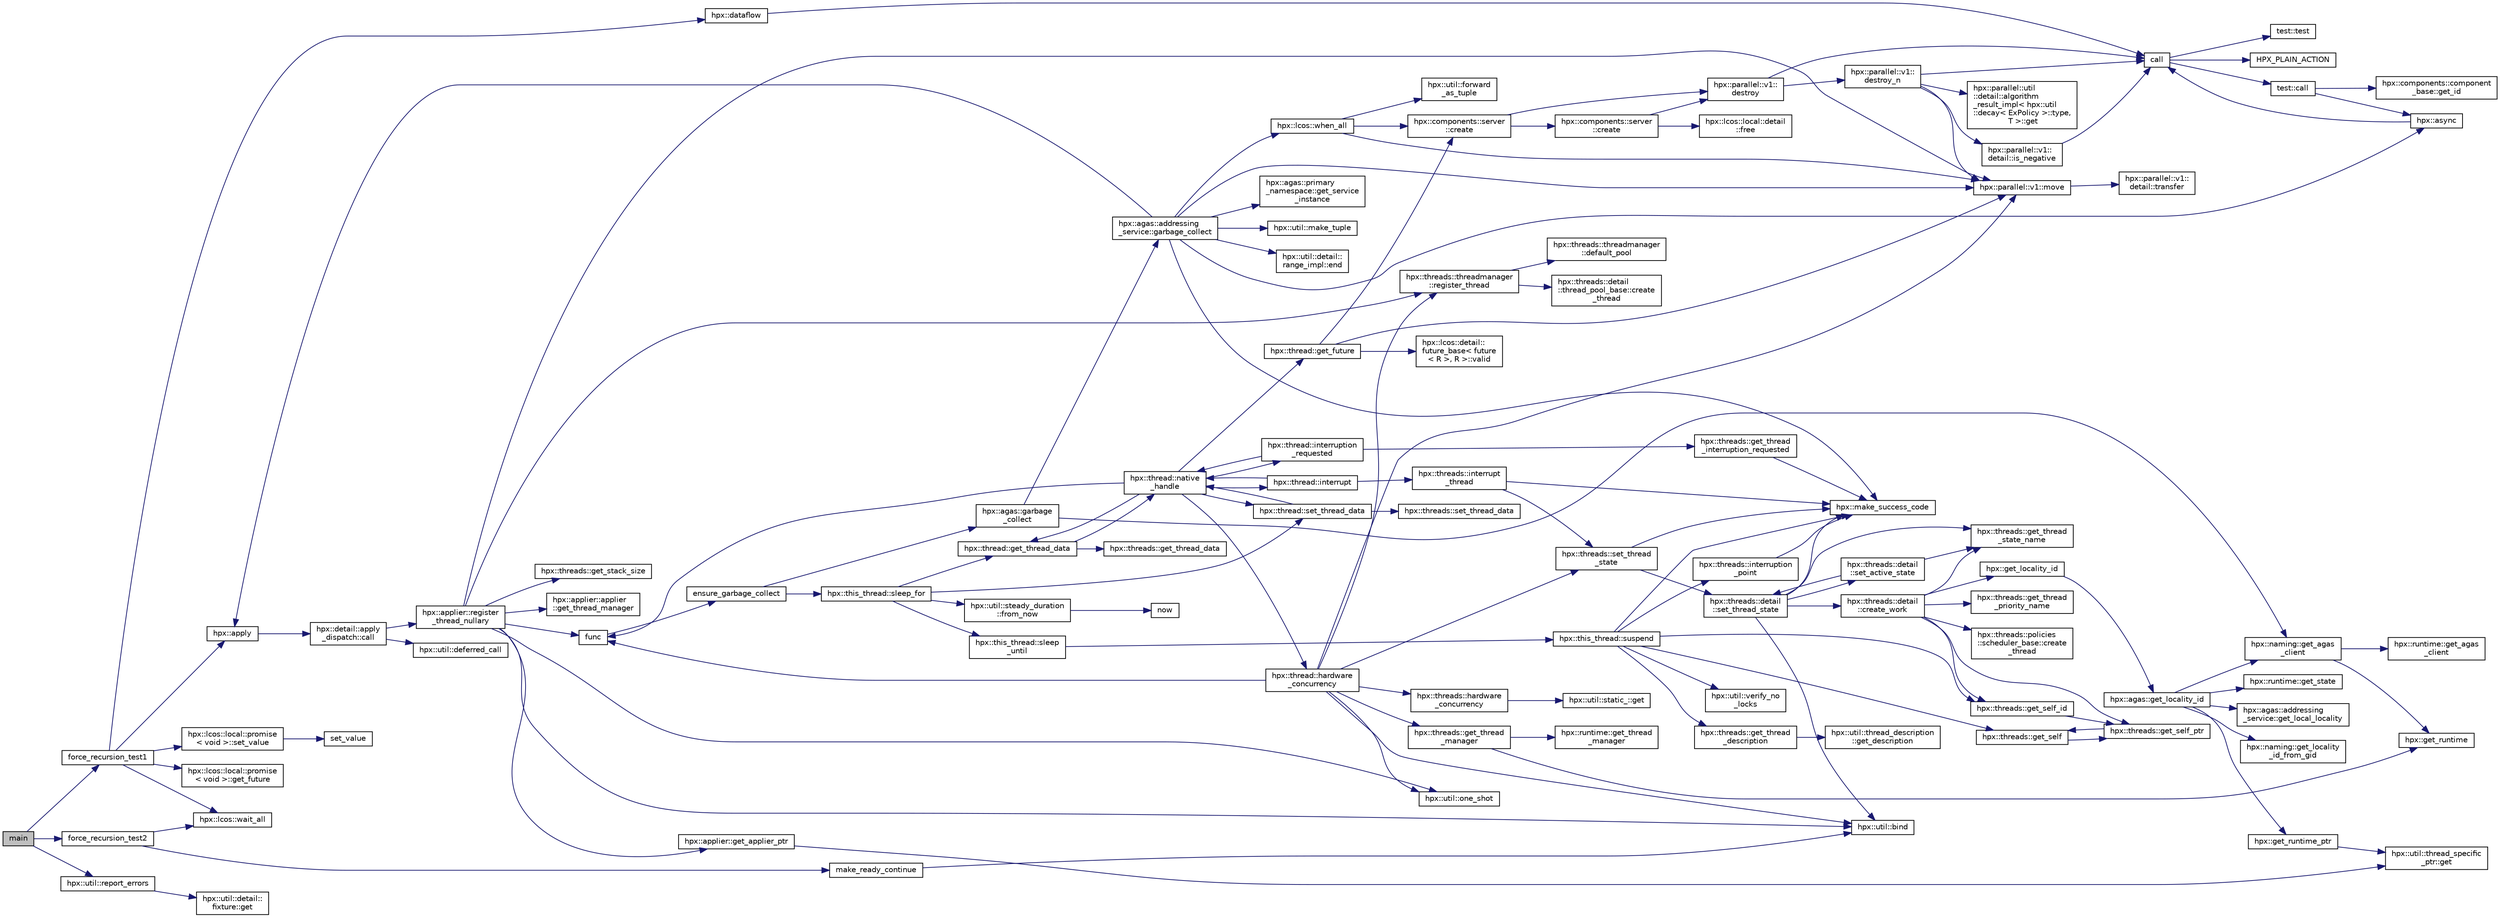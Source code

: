 digraph "main"
{
  edge [fontname="Helvetica",fontsize="10",labelfontname="Helvetica",labelfontsize="10"];
  node [fontname="Helvetica",fontsize="10",shape=record];
  rankdir="LR";
  Node96 [label="main",height=0.2,width=0.4,color="black", fillcolor="grey75", style="filled", fontcolor="black"];
  Node96 -> Node97 [color="midnightblue",fontsize="10",style="solid",fontname="Helvetica"];
  Node97 [label="force_recursion_test1",height=0.2,width=0.4,color="black", fillcolor="white", style="filled",URL="$d0/d1f/dataflow__recursion__1613_8cpp.html#a8399a40f998e5bbdb789bbc54a1527c9"];
  Node97 -> Node98 [color="midnightblue",fontsize="10",style="solid",fontname="Helvetica"];
  Node98 [label="hpx::lcos::local::promise\l\< void \>::get_future",height=0.2,width=0.4,color="black", fillcolor="white", style="filled",URL="$d3/dc1/classhpx_1_1lcos_1_1local_1_1promise_3_01void_01_4.html#ae516327b0cef99cbb715a41bcf1d82d2"];
  Node97 -> Node99 [color="midnightblue",fontsize="10",style="solid",fontname="Helvetica"];
  Node99 [label="hpx::dataflow",height=0.2,width=0.4,color="black", fillcolor="white", style="filled",URL="$d8/d83/namespacehpx.html#af190603b22ee0808033d551c432b182e"];
  Node99 -> Node100 [color="midnightblue",fontsize="10",style="solid",fontname="Helvetica"];
  Node100 [label="call",height=0.2,width=0.4,color="black", fillcolor="white", style="filled",URL="$d2/d67/promise__1620_8cpp.html#a58357f0b82bc761e1d0b9091ed563a70"];
  Node100 -> Node101 [color="midnightblue",fontsize="10",style="solid",fontname="Helvetica"];
  Node101 [label="test::test",height=0.2,width=0.4,color="black", fillcolor="white", style="filled",URL="$d8/d89/structtest.html#ab42d5ece712d716b04cb3f686f297a26"];
  Node100 -> Node102 [color="midnightblue",fontsize="10",style="solid",fontname="Helvetica"];
  Node102 [label="HPX_PLAIN_ACTION",height=0.2,width=0.4,color="black", fillcolor="white", style="filled",URL="$d2/d67/promise__1620_8cpp.html#ab96aab827a4b1fcaf66cfe0ba83fef23"];
  Node100 -> Node103 [color="midnightblue",fontsize="10",style="solid",fontname="Helvetica"];
  Node103 [label="test::call",height=0.2,width=0.4,color="black", fillcolor="white", style="filled",URL="$d8/d89/structtest.html#aeb29e7ed6518b9426ccf1344c52620ae"];
  Node103 -> Node104 [color="midnightblue",fontsize="10",style="solid",fontname="Helvetica"];
  Node104 [label="hpx::async",height=0.2,width=0.4,color="black", fillcolor="white", style="filled",URL="$d8/d83/namespacehpx.html#acb7d8e37b73b823956ce144f9a57eaa4"];
  Node104 -> Node100 [color="midnightblue",fontsize="10",style="solid",fontname="Helvetica"];
  Node103 -> Node105 [color="midnightblue",fontsize="10",style="solid",fontname="Helvetica"];
  Node105 [label="hpx::components::component\l_base::get_id",height=0.2,width=0.4,color="black", fillcolor="white", style="filled",URL="$d2/de6/classhpx_1_1components_1_1component__base.html#a4c8fd93514039bdf01c48d66d82b19cd"];
  Node97 -> Node106 [color="midnightblue",fontsize="10",style="solid",fontname="Helvetica"];
  Node106 [label="hpx::apply",height=0.2,width=0.4,color="black", fillcolor="white", style="filled",URL="$d8/d83/namespacehpx.html#aa87762f0db0731d385f3fdfdb25d59fc"];
  Node106 -> Node107 [color="midnightblue",fontsize="10",style="solid",fontname="Helvetica"];
  Node107 [label="hpx::detail::apply\l_dispatch::call",height=0.2,width=0.4,color="black", fillcolor="white", style="filled",URL="$db/de8/structhpx_1_1detail_1_1apply__dispatch.html#a0755fab16d281e74bcff0f8045be9459"];
  Node107 -> Node108 [color="midnightblue",fontsize="10",style="solid",fontname="Helvetica"];
  Node108 [label="hpx::applier::register\l_thread_nullary",height=0.2,width=0.4,color="black", fillcolor="white", style="filled",URL="$d8/dcb/namespacehpx_1_1applier.html#a401cd1145927e58d74d1eb52aaccd936"];
  Node108 -> Node109 [color="midnightblue",fontsize="10",style="solid",fontname="Helvetica"];
  Node109 [label="hpx::applier::get_applier_ptr",height=0.2,width=0.4,color="black", fillcolor="white", style="filled",URL="$d8/dcb/namespacehpx_1_1applier.html#a617483cf2b77ad3a0aa428ade7b35299"];
  Node109 -> Node110 [color="midnightblue",fontsize="10",style="solid",fontname="Helvetica"];
  Node110 [label="hpx::util::thread_specific\l_ptr::get",height=0.2,width=0.4,color="black", fillcolor="white", style="filled",URL="$d4/d4c/structhpx_1_1util_1_1thread__specific__ptr.html#a3b27d8520710478aa41d1f74206bdba9"];
  Node108 -> Node111 [color="midnightblue",fontsize="10",style="solid",fontname="Helvetica"];
  Node111 [label="func",height=0.2,width=0.4,color="black", fillcolor="white", style="filled",URL="$d8/dfd/id__type__ref__counting__1032_8cpp.html#ab811b86ea5107ffb3351fcaa29d2c652"];
  Node111 -> Node112 [color="midnightblue",fontsize="10",style="solid",fontname="Helvetica"];
  Node112 [label="ensure_garbage_collect",height=0.2,width=0.4,color="black", fillcolor="white", style="filled",URL="$d8/dfd/id__type__ref__counting__1032_8cpp.html#a5264b94bf7c262ac0e521fb290d476d5"];
  Node112 -> Node113 [color="midnightblue",fontsize="10",style="solid",fontname="Helvetica"];
  Node113 [label="hpx::this_thread::sleep_for",height=0.2,width=0.4,color="black", fillcolor="white", style="filled",URL="$d9/d52/namespacehpx_1_1this__thread.html#afc042a5a5fa52eef2d1d177a343435cf"];
  Node113 -> Node114 [color="midnightblue",fontsize="10",style="solid",fontname="Helvetica"];
  Node114 [label="hpx::this_thread::sleep\l_until",height=0.2,width=0.4,color="black", fillcolor="white", style="filled",URL="$d9/d52/namespacehpx_1_1this__thread.html#ae12a853980115b23ff0ab8ca06622658"];
  Node114 -> Node115 [color="midnightblue",fontsize="10",style="solid",fontname="Helvetica"];
  Node115 [label="hpx::this_thread::suspend",height=0.2,width=0.4,color="black", fillcolor="white", style="filled",URL="$d9/d52/namespacehpx_1_1this__thread.html#aca220026fb3014c0881d129fe31c0073"];
  Node115 -> Node116 [color="midnightblue",fontsize="10",style="solid",fontname="Helvetica"];
  Node116 [label="hpx::threads::get_self",height=0.2,width=0.4,color="black", fillcolor="white", style="filled",URL="$d7/d28/namespacehpx_1_1threads.html#a07daf4d6d29233f20d66d41ab7b5b8e8"];
  Node116 -> Node117 [color="midnightblue",fontsize="10",style="solid",fontname="Helvetica"];
  Node117 [label="hpx::threads::get_self_ptr",height=0.2,width=0.4,color="black", fillcolor="white", style="filled",URL="$d7/d28/namespacehpx_1_1threads.html#a22877ae347ad884cde3a51397dad6c53"];
  Node117 -> Node116 [color="midnightblue",fontsize="10",style="solid",fontname="Helvetica"];
  Node115 -> Node118 [color="midnightblue",fontsize="10",style="solid",fontname="Helvetica"];
  Node118 [label="hpx::threads::get_self_id",height=0.2,width=0.4,color="black", fillcolor="white", style="filled",URL="$d7/d28/namespacehpx_1_1threads.html#afafe0f900b9fac3d4ed3c747625c1cfe"];
  Node118 -> Node117 [color="midnightblue",fontsize="10",style="solid",fontname="Helvetica"];
  Node115 -> Node119 [color="midnightblue",fontsize="10",style="solid",fontname="Helvetica"];
  Node119 [label="hpx::threads::interruption\l_point",height=0.2,width=0.4,color="black", fillcolor="white", style="filled",URL="$d7/d28/namespacehpx_1_1threads.html#ada6ec56a12b050707311d8c628089059"];
  Node119 -> Node120 [color="midnightblue",fontsize="10",style="solid",fontname="Helvetica"];
  Node120 [label="hpx::make_success_code",height=0.2,width=0.4,color="black", fillcolor="white", style="filled",URL="$d8/d83/namespacehpx.html#a0e8512a8f49e2a6c8185061181419d8f",tooltip="Returns error_code(hpx::success, \"success\", mode). "];
  Node115 -> Node121 [color="midnightblue",fontsize="10",style="solid",fontname="Helvetica"];
  Node121 [label="hpx::util::verify_no\l_locks",height=0.2,width=0.4,color="black", fillcolor="white", style="filled",URL="$df/dad/namespacehpx_1_1util.html#ae0e1837ee6f09b79b26c2e788d2e9fc9"];
  Node115 -> Node122 [color="midnightblue",fontsize="10",style="solid",fontname="Helvetica"];
  Node122 [label="hpx::threads::get_thread\l_description",height=0.2,width=0.4,color="black", fillcolor="white", style="filled",URL="$d7/d28/namespacehpx_1_1threads.html#a42fc18a7a680f4e8bc633a4b4c956701"];
  Node122 -> Node123 [color="midnightblue",fontsize="10",style="solid",fontname="Helvetica"];
  Node123 [label="hpx::util::thread_description\l::get_description",height=0.2,width=0.4,color="black", fillcolor="white", style="filled",URL="$df/d9e/structhpx_1_1util_1_1thread__description.html#a8c834e14eca6eb228188022577f9f952"];
  Node115 -> Node120 [color="midnightblue",fontsize="10",style="solid",fontname="Helvetica"];
  Node113 -> Node124 [color="midnightblue",fontsize="10",style="solid",fontname="Helvetica"];
  Node124 [label="hpx::util::steady_duration\l::from_now",height=0.2,width=0.4,color="black", fillcolor="white", style="filled",URL="$d9/d4f/classhpx_1_1util_1_1steady__duration.html#a0132206d767cd0f7395507b40111a153"];
  Node124 -> Node125 [color="midnightblue",fontsize="10",style="solid",fontname="Helvetica"];
  Node125 [label="now",height=0.2,width=0.4,color="black", fillcolor="white", style="filled",URL="$de/db3/1d__stencil__1__omp_8cpp.html#a89e9667753dccfac455bd37a7a3a7b16"];
  Node113 -> Node126 [color="midnightblue",fontsize="10",style="solid",fontname="Helvetica"];
  Node126 [label="hpx::thread::get_thread_data",height=0.2,width=0.4,color="black", fillcolor="white", style="filled",URL="$de/d9b/classhpx_1_1thread.html#a4535ef82cec3b953d2c941d20e3e3904"];
  Node126 -> Node127 [color="midnightblue",fontsize="10",style="solid",fontname="Helvetica"];
  Node127 [label="hpx::threads::get_thread_data",height=0.2,width=0.4,color="black", fillcolor="white", style="filled",URL="$d7/d28/namespacehpx_1_1threads.html#a8737931ff6303807225f735b2b384ae4"];
  Node126 -> Node128 [color="midnightblue",fontsize="10",style="solid",fontname="Helvetica"];
  Node128 [label="hpx::thread::native\l_handle",height=0.2,width=0.4,color="black", fillcolor="white", style="filled",URL="$de/d9b/classhpx_1_1thread.html#acf48190d264ab64c1c4ec99d0b421b5a"];
  Node128 -> Node129 [color="midnightblue",fontsize="10",style="solid",fontname="Helvetica"];
  Node129 [label="hpx::thread::hardware\l_concurrency",height=0.2,width=0.4,color="black", fillcolor="white", style="filled",URL="$de/d9b/classhpx_1_1thread.html#a8e4fff210e02485ba493bc3a2a956c03"];
  Node129 -> Node130 [color="midnightblue",fontsize="10",style="solid",fontname="Helvetica"];
  Node130 [label="hpx::threads::hardware\l_concurrency",height=0.2,width=0.4,color="black", fillcolor="white", style="filled",URL="$d7/d28/namespacehpx_1_1threads.html#aa8752a235478d2ad7b5ac467b63ab527"];
  Node130 -> Node131 [color="midnightblue",fontsize="10",style="solid",fontname="Helvetica"];
  Node131 [label="hpx::util::static_::get",height=0.2,width=0.4,color="black", fillcolor="white", style="filled",URL="$d3/dbb/structhpx_1_1util_1_1static__.html#a2967c633948a3bf17a3b5405ef5a8318"];
  Node129 -> Node111 [color="midnightblue",fontsize="10",style="solid",fontname="Helvetica"];
  Node129 -> Node132 [color="midnightblue",fontsize="10",style="solid",fontname="Helvetica"];
  Node132 [label="hpx::util::bind",height=0.2,width=0.4,color="black", fillcolor="white", style="filled",URL="$df/dad/namespacehpx_1_1util.html#ad844caedf82a0173d6909d910c3e48c6"];
  Node129 -> Node133 [color="midnightblue",fontsize="10",style="solid",fontname="Helvetica"];
  Node133 [label="hpx::util::one_shot",height=0.2,width=0.4,color="black", fillcolor="white", style="filled",URL="$df/dad/namespacehpx_1_1util.html#a273e61be42a72415291e0ec0a4f28c7a"];
  Node129 -> Node134 [color="midnightblue",fontsize="10",style="solid",fontname="Helvetica"];
  Node134 [label="hpx::parallel::v1::move",height=0.2,width=0.4,color="black", fillcolor="white", style="filled",URL="$db/db9/namespacehpx_1_1parallel_1_1v1.html#aa7c4ede081ce786c9d1eb1adff495cfc"];
  Node134 -> Node135 [color="midnightblue",fontsize="10",style="solid",fontname="Helvetica"];
  Node135 [label="hpx::parallel::v1::\ldetail::transfer",height=0.2,width=0.4,color="black", fillcolor="white", style="filled",URL="$d2/ddd/namespacehpx_1_1parallel_1_1v1_1_1detail.html#ab1b56a05e1885ca7cc7ffa1804dd2f3c"];
  Node129 -> Node136 [color="midnightblue",fontsize="10",style="solid",fontname="Helvetica"];
  Node136 [label="hpx::threads::get_thread\l_manager",height=0.2,width=0.4,color="black", fillcolor="white", style="filled",URL="$d7/d28/namespacehpx_1_1threads.html#a076973c3a53beadde7d967e22c4f6cce"];
  Node136 -> Node137 [color="midnightblue",fontsize="10",style="solid",fontname="Helvetica"];
  Node137 [label="hpx::get_runtime",height=0.2,width=0.4,color="black", fillcolor="white", style="filled",URL="$d8/d83/namespacehpx.html#aef902cc6c7dd3b9fbadf34d1e850a070"];
  Node136 -> Node138 [color="midnightblue",fontsize="10",style="solid",fontname="Helvetica"];
  Node138 [label="hpx::runtime::get_thread\l_manager",height=0.2,width=0.4,color="black", fillcolor="white", style="filled",URL="$d0/d7b/classhpx_1_1runtime.html#a865b12d57fcd44a8d3dda3e35414f563"];
  Node129 -> Node139 [color="midnightblue",fontsize="10",style="solid",fontname="Helvetica"];
  Node139 [label="hpx::threads::threadmanager\l::register_thread",height=0.2,width=0.4,color="black", fillcolor="white", style="filled",URL="$d5/daa/classhpx_1_1threads_1_1threadmanager.html#a7f79c7578e08a60ca45eb276ce8133d8"];
  Node139 -> Node140 [color="midnightblue",fontsize="10",style="solid",fontname="Helvetica"];
  Node140 [label="hpx::threads::threadmanager\l::default_pool",height=0.2,width=0.4,color="black", fillcolor="white", style="filled",URL="$d5/daa/classhpx_1_1threads_1_1threadmanager.html#a851f067d03b5dd1c5e6a9a6a841e05df"];
  Node139 -> Node141 [color="midnightblue",fontsize="10",style="solid",fontname="Helvetica"];
  Node141 [label="hpx::threads::detail\l::thread_pool_base::create\l_thread",height=0.2,width=0.4,color="black", fillcolor="white", style="filled",URL="$de/dae/classhpx_1_1threads_1_1detail_1_1thread__pool__base.html#ad35d3779eef6f4528e62a26d71b34b34"];
  Node129 -> Node142 [color="midnightblue",fontsize="10",style="solid",fontname="Helvetica"];
  Node142 [label="hpx::threads::set_thread\l_state",height=0.2,width=0.4,color="black", fillcolor="white", style="filled",URL="$d7/d28/namespacehpx_1_1threads.html#ac0690ad16ad778bcc79dcd727cc33025",tooltip="Set the thread state of the thread referenced by the thread_id id. "];
  Node142 -> Node120 [color="midnightblue",fontsize="10",style="solid",fontname="Helvetica"];
  Node142 -> Node143 [color="midnightblue",fontsize="10",style="solid",fontname="Helvetica"];
  Node143 [label="hpx::threads::detail\l::set_thread_state",height=0.2,width=0.4,color="black", fillcolor="white", style="filled",URL="$d2/dd1/namespacehpx_1_1threads_1_1detail.html#af85ddc854c4a149bf1738eb1b111b9ab"];
  Node143 -> Node144 [color="midnightblue",fontsize="10",style="solid",fontname="Helvetica"];
  Node144 [label="hpx::threads::get_thread\l_state_name",height=0.2,width=0.4,color="black", fillcolor="white", style="filled",URL="$d7/d28/namespacehpx_1_1threads.html#a26f91ea8d2195f165c033241c5cd11db"];
  Node143 -> Node120 [color="midnightblue",fontsize="10",style="solid",fontname="Helvetica"];
  Node143 -> Node132 [color="midnightblue",fontsize="10",style="solid",fontname="Helvetica"];
  Node143 -> Node145 [color="midnightblue",fontsize="10",style="solid",fontname="Helvetica"];
  Node145 [label="hpx::threads::detail\l::set_active_state",height=0.2,width=0.4,color="black", fillcolor="white", style="filled",URL="$d2/dd1/namespacehpx_1_1threads_1_1detail.html#a45884a5bf04ad66a4f259231a3947e76"];
  Node145 -> Node144 [color="midnightblue",fontsize="10",style="solid",fontname="Helvetica"];
  Node145 -> Node143 [color="midnightblue",fontsize="10",style="solid",fontname="Helvetica"];
  Node143 -> Node146 [color="midnightblue",fontsize="10",style="solid",fontname="Helvetica"];
  Node146 [label="hpx::threads::detail\l::create_work",height=0.2,width=0.4,color="black", fillcolor="white", style="filled",URL="$d2/dd1/namespacehpx_1_1threads_1_1detail.html#ae22384a3c1b1a1940032fad068fb54b1"];
  Node146 -> Node144 [color="midnightblue",fontsize="10",style="solid",fontname="Helvetica"];
  Node146 -> Node147 [color="midnightblue",fontsize="10",style="solid",fontname="Helvetica"];
  Node147 [label="hpx::threads::get_thread\l_priority_name",height=0.2,width=0.4,color="black", fillcolor="white", style="filled",URL="$d7/d28/namespacehpx_1_1threads.html#a9c6b2fec0c1cf5b06ff83ce756ca6d42"];
  Node146 -> Node117 [color="midnightblue",fontsize="10",style="solid",fontname="Helvetica"];
  Node146 -> Node118 [color="midnightblue",fontsize="10",style="solid",fontname="Helvetica"];
  Node146 -> Node148 [color="midnightblue",fontsize="10",style="solid",fontname="Helvetica"];
  Node148 [label="hpx::get_locality_id",height=0.2,width=0.4,color="black", fillcolor="white", style="filled",URL="$d8/d83/namespacehpx.html#a158d7c54a657bb364c1704033010697b",tooltip="Return the number of the locality this function is being called from. "];
  Node148 -> Node149 [color="midnightblue",fontsize="10",style="solid",fontname="Helvetica"];
  Node149 [label="hpx::agas::get_locality_id",height=0.2,width=0.4,color="black", fillcolor="white", style="filled",URL="$dc/d54/namespacehpx_1_1agas.html#a491cc2ddecdf0f1a9129900caa6a4d3e"];
  Node149 -> Node150 [color="midnightblue",fontsize="10",style="solid",fontname="Helvetica"];
  Node150 [label="hpx::get_runtime_ptr",height=0.2,width=0.4,color="black", fillcolor="white", style="filled",URL="$d8/d83/namespacehpx.html#af29daf2bb3e01b4d6495a1742b6cce64"];
  Node150 -> Node110 [color="midnightblue",fontsize="10",style="solid",fontname="Helvetica"];
  Node149 -> Node151 [color="midnightblue",fontsize="10",style="solid",fontname="Helvetica"];
  Node151 [label="hpx::runtime::get_state",height=0.2,width=0.4,color="black", fillcolor="white", style="filled",URL="$d0/d7b/classhpx_1_1runtime.html#ab405f80e060dac95d624520f38b0524c"];
  Node149 -> Node152 [color="midnightblue",fontsize="10",style="solid",fontname="Helvetica"];
  Node152 [label="hpx::naming::get_agas\l_client",height=0.2,width=0.4,color="black", fillcolor="white", style="filled",URL="$d4/dc9/namespacehpx_1_1naming.html#a0408fffd5d34b620712a801b0ae3b032"];
  Node152 -> Node137 [color="midnightblue",fontsize="10",style="solid",fontname="Helvetica"];
  Node152 -> Node153 [color="midnightblue",fontsize="10",style="solid",fontname="Helvetica"];
  Node153 [label="hpx::runtime::get_agas\l_client",height=0.2,width=0.4,color="black", fillcolor="white", style="filled",URL="$d0/d7b/classhpx_1_1runtime.html#aeb5dddd30d6b9861669af8ad44d1a96a"];
  Node149 -> Node154 [color="midnightblue",fontsize="10",style="solid",fontname="Helvetica"];
  Node154 [label="hpx::agas::addressing\l_service::get_local_locality",height=0.2,width=0.4,color="black", fillcolor="white", style="filled",URL="$db/d58/structhpx_1_1agas_1_1addressing__service.html#ab52c19a37c2a7a006c6c15f90ad0539c"];
  Node149 -> Node155 [color="midnightblue",fontsize="10",style="solid",fontname="Helvetica"];
  Node155 [label="hpx::naming::get_locality\l_id_from_gid",height=0.2,width=0.4,color="black", fillcolor="white", style="filled",URL="$d4/dc9/namespacehpx_1_1naming.html#a7fd43037784560bd04fda9b49e33529f"];
  Node146 -> Node156 [color="midnightblue",fontsize="10",style="solid",fontname="Helvetica"];
  Node156 [label="hpx::threads::policies\l::scheduler_base::create\l_thread",height=0.2,width=0.4,color="black", fillcolor="white", style="filled",URL="$dd/d7e/structhpx_1_1threads_1_1policies_1_1scheduler__base.html#ad3b05cd7f363cc8e8410ce368c3794e0"];
  Node128 -> Node157 [color="midnightblue",fontsize="10",style="solid",fontname="Helvetica"];
  Node157 [label="hpx::thread::interrupt",height=0.2,width=0.4,color="black", fillcolor="white", style="filled",URL="$de/d9b/classhpx_1_1thread.html#ac34d0d033aa743c476a79dbc2e1a8a39"];
  Node157 -> Node158 [color="midnightblue",fontsize="10",style="solid",fontname="Helvetica"];
  Node158 [label="hpx::threads::interrupt\l_thread",height=0.2,width=0.4,color="black", fillcolor="white", style="filled",URL="$d7/d28/namespacehpx_1_1threads.html#a6bdda1a2aab61b9b13d274b5155d7e73"];
  Node158 -> Node120 [color="midnightblue",fontsize="10",style="solid",fontname="Helvetica"];
  Node158 -> Node142 [color="midnightblue",fontsize="10",style="solid",fontname="Helvetica"];
  Node157 -> Node128 [color="midnightblue",fontsize="10",style="solid",fontname="Helvetica"];
  Node128 -> Node159 [color="midnightblue",fontsize="10",style="solid",fontname="Helvetica"];
  Node159 [label="hpx::thread::interruption\l_requested",height=0.2,width=0.4,color="black", fillcolor="white", style="filled",URL="$de/d9b/classhpx_1_1thread.html#a33276bb4c20bbb0b1978944e18ef71b8"];
  Node159 -> Node160 [color="midnightblue",fontsize="10",style="solid",fontname="Helvetica"];
  Node160 [label="hpx::threads::get_thread\l_interruption_requested",height=0.2,width=0.4,color="black", fillcolor="white", style="filled",URL="$d7/d28/namespacehpx_1_1threads.html#ae64a7fdb8b5c8bac7be0c8282672a03b"];
  Node160 -> Node120 [color="midnightblue",fontsize="10",style="solid",fontname="Helvetica"];
  Node159 -> Node128 [color="midnightblue",fontsize="10",style="solid",fontname="Helvetica"];
  Node128 -> Node161 [color="midnightblue",fontsize="10",style="solid",fontname="Helvetica"];
  Node161 [label="hpx::thread::get_future",height=0.2,width=0.4,color="black", fillcolor="white", style="filled",URL="$de/d9b/classhpx_1_1thread.html#a87fdb0d8da826366fc190ed224900a64"];
  Node161 -> Node162 [color="midnightblue",fontsize="10",style="solid",fontname="Helvetica"];
  Node162 [label="hpx::lcos::detail::\lfuture_base\< future\l\< R \>, R \>::valid",height=0.2,width=0.4,color="black", fillcolor="white", style="filled",URL="$d5/dd7/classhpx_1_1lcos_1_1detail_1_1future__base.html#aaf7beb7374815614363033bd96573e75"];
  Node161 -> Node163 [color="midnightblue",fontsize="10",style="solid",fontname="Helvetica"];
  Node163 [label="hpx::components::server\l::create",height=0.2,width=0.4,color="black", fillcolor="white", style="filled",URL="$d2/da2/namespacehpx_1_1components_1_1server.html#ac776c89f3d68ceb910e8cee9fa937ab4",tooltip="Create arrays of components using their default constructor. "];
  Node163 -> Node164 [color="midnightblue",fontsize="10",style="solid",fontname="Helvetica"];
  Node164 [label="hpx::components::server\l::create",height=0.2,width=0.4,color="black", fillcolor="white", style="filled",URL="$d2/da2/namespacehpx_1_1components_1_1server.html#a77d26de181c97b444565e230577981bd"];
  Node164 -> Node165 [color="midnightblue",fontsize="10",style="solid",fontname="Helvetica"];
  Node165 [label="hpx::lcos::local::detail\l::free",height=0.2,width=0.4,color="black", fillcolor="white", style="filled",URL="$d4/dcb/namespacehpx_1_1lcos_1_1local_1_1detail.html#a55a940f019734e9bb045dc123cd80e48"];
  Node164 -> Node166 [color="midnightblue",fontsize="10",style="solid",fontname="Helvetica"];
  Node166 [label="hpx::parallel::v1::\ldestroy",height=0.2,width=0.4,color="black", fillcolor="white", style="filled",URL="$db/db9/namespacehpx_1_1parallel_1_1v1.html#acf303558375048e8a7cc9a2c2e09477f"];
  Node166 -> Node100 [color="midnightblue",fontsize="10",style="solid",fontname="Helvetica"];
  Node166 -> Node167 [color="midnightblue",fontsize="10",style="solid",fontname="Helvetica"];
  Node167 [label="hpx::parallel::v1::\ldestroy_n",height=0.2,width=0.4,color="black", fillcolor="white", style="filled",URL="$db/db9/namespacehpx_1_1parallel_1_1v1.html#a71d0691132a300690163f5636bcd5bd3"];
  Node167 -> Node168 [color="midnightblue",fontsize="10",style="solid",fontname="Helvetica"];
  Node168 [label="hpx::parallel::v1::\ldetail::is_negative",height=0.2,width=0.4,color="black", fillcolor="white", style="filled",URL="$d2/ddd/namespacehpx_1_1parallel_1_1v1_1_1detail.html#adf2e40fc4b20ad0fd442ee3118a4d527"];
  Node168 -> Node100 [color="midnightblue",fontsize="10",style="solid",fontname="Helvetica"];
  Node167 -> Node169 [color="midnightblue",fontsize="10",style="solid",fontname="Helvetica"];
  Node169 [label="hpx::parallel::util\l::detail::algorithm\l_result_impl\< hpx::util\l::decay\< ExPolicy \>::type,\l T \>::get",height=0.2,width=0.4,color="black", fillcolor="white", style="filled",URL="$d2/d42/structhpx_1_1parallel_1_1util_1_1detail_1_1algorithm__result__impl.html#ab5b051e8ec74eff5e0e62fd63f5d377e"];
  Node167 -> Node134 [color="midnightblue",fontsize="10",style="solid",fontname="Helvetica"];
  Node167 -> Node100 [color="midnightblue",fontsize="10",style="solid",fontname="Helvetica"];
  Node163 -> Node166 [color="midnightblue",fontsize="10",style="solid",fontname="Helvetica"];
  Node161 -> Node134 [color="midnightblue",fontsize="10",style="solid",fontname="Helvetica"];
  Node128 -> Node126 [color="midnightblue",fontsize="10",style="solid",fontname="Helvetica"];
  Node128 -> Node170 [color="midnightblue",fontsize="10",style="solid",fontname="Helvetica"];
  Node170 [label="hpx::thread::set_thread_data",height=0.2,width=0.4,color="black", fillcolor="white", style="filled",URL="$de/d9b/classhpx_1_1thread.html#a7317a3cf5251f3b33c990449570d4cea"];
  Node170 -> Node171 [color="midnightblue",fontsize="10",style="solid",fontname="Helvetica"];
  Node171 [label="hpx::threads::set_thread_data",height=0.2,width=0.4,color="black", fillcolor="white", style="filled",URL="$d7/d28/namespacehpx_1_1threads.html#a00a625acc149fce3ae38e4340454acf7"];
  Node170 -> Node128 [color="midnightblue",fontsize="10",style="solid",fontname="Helvetica"];
  Node128 -> Node111 [color="midnightblue",fontsize="10",style="solid",fontname="Helvetica"];
  Node113 -> Node170 [color="midnightblue",fontsize="10",style="solid",fontname="Helvetica"];
  Node112 -> Node172 [color="midnightblue",fontsize="10",style="solid",fontname="Helvetica"];
  Node172 [label="hpx::agas::garbage\l_collect",height=0.2,width=0.4,color="black", fillcolor="white", style="filled",URL="$dc/d54/namespacehpx_1_1agas.html#a951337adc4f9bd6df00a50737468e911"];
  Node172 -> Node152 [color="midnightblue",fontsize="10",style="solid",fontname="Helvetica"];
  Node172 -> Node173 [color="midnightblue",fontsize="10",style="solid",fontname="Helvetica"];
  Node173 [label="hpx::agas::addressing\l_service::garbage_collect",height=0.2,width=0.4,color="black", fillcolor="white", style="filled",URL="$db/d58/structhpx_1_1agas_1_1addressing__service.html#a87dcae0eacf6e62d5103ebf516d86f63"];
  Node173 -> Node120 [color="midnightblue",fontsize="10",style="solid",fontname="Helvetica"];
  Node173 -> Node174 [color="midnightblue",fontsize="10",style="solid",fontname="Helvetica"];
  Node174 [label="hpx::agas::primary\l_namespace::get_service\l_instance",height=0.2,width=0.4,color="black", fillcolor="white", style="filled",URL="$d1/d43/structhpx_1_1agas_1_1primary__namespace.html#a7630ff0f30ff8c23b13b4672c5350e2e"];
  Node173 -> Node175 [color="midnightblue",fontsize="10",style="solid",fontname="Helvetica"];
  Node175 [label="hpx::util::make_tuple",height=0.2,width=0.4,color="black", fillcolor="white", style="filled",URL="$df/dad/namespacehpx_1_1util.html#a06fa74211a987d208e013f400a9f5328"];
  Node173 -> Node176 [color="midnightblue",fontsize="10",style="solid",fontname="Helvetica"];
  Node176 [label="hpx::util::detail::\lrange_impl::end",height=0.2,width=0.4,color="black", fillcolor="white", style="filled",URL="$d4/d4a/namespacehpx_1_1util_1_1detail_1_1range__impl.html#afb2ea48b0902f52ee4d8b764807b4316"];
  Node173 -> Node106 [color="midnightblue",fontsize="10",style="solid",fontname="Helvetica"];
  Node173 -> Node134 [color="midnightblue",fontsize="10",style="solid",fontname="Helvetica"];
  Node173 -> Node104 [color="midnightblue",fontsize="10",style="solid",fontname="Helvetica"];
  Node173 -> Node177 [color="midnightblue",fontsize="10",style="solid",fontname="Helvetica"];
  Node177 [label="hpx::lcos::when_all",height=0.2,width=0.4,color="black", fillcolor="white", style="filled",URL="$d2/dc9/namespacehpx_1_1lcos.html#a1a6fb024d8690923fb185d5aee204d54"];
  Node177 -> Node178 [color="midnightblue",fontsize="10",style="solid",fontname="Helvetica"];
  Node178 [label="hpx::util::forward\l_as_tuple",height=0.2,width=0.4,color="black", fillcolor="white", style="filled",URL="$df/dad/namespacehpx_1_1util.html#ab7c31e3f24c3302a4f67b6735a6fa597"];
  Node177 -> Node134 [color="midnightblue",fontsize="10",style="solid",fontname="Helvetica"];
  Node177 -> Node163 [color="midnightblue",fontsize="10",style="solid",fontname="Helvetica"];
  Node108 -> Node132 [color="midnightblue",fontsize="10",style="solid",fontname="Helvetica"];
  Node108 -> Node133 [color="midnightblue",fontsize="10",style="solid",fontname="Helvetica"];
  Node108 -> Node134 [color="midnightblue",fontsize="10",style="solid",fontname="Helvetica"];
  Node108 -> Node179 [color="midnightblue",fontsize="10",style="solid",fontname="Helvetica"];
  Node179 [label="hpx::threads::get_stack_size",height=0.2,width=0.4,color="black", fillcolor="white", style="filled",URL="$d7/d28/namespacehpx_1_1threads.html#af597241b3c2785150be206737ca04aa6",tooltip="The get_stack_size function is part of the thread related API. It. "];
  Node108 -> Node180 [color="midnightblue",fontsize="10",style="solid",fontname="Helvetica"];
  Node180 [label="hpx::applier::applier\l::get_thread_manager",height=0.2,width=0.4,color="black", fillcolor="white", style="filled",URL="$da/dcb/classhpx_1_1applier_1_1applier.html#acc36d583973701e573be39da97bba866",tooltip="Access the thread-manager instance associated with this applier. "];
  Node108 -> Node139 [color="midnightblue",fontsize="10",style="solid",fontname="Helvetica"];
  Node107 -> Node181 [color="midnightblue",fontsize="10",style="solid",fontname="Helvetica"];
  Node181 [label="hpx::util::deferred_call",height=0.2,width=0.4,color="black", fillcolor="white", style="filled",URL="$df/dad/namespacehpx_1_1util.html#acdded623c658a7a3436f7e76bc9d881c"];
  Node97 -> Node182 [color="midnightblue",fontsize="10",style="solid",fontname="Helvetica"];
  Node182 [label="hpx::lcos::local::promise\l\< void \>::set_value",height=0.2,width=0.4,color="black", fillcolor="white", style="filled",URL="$d3/dc1/classhpx_1_1lcos_1_1local_1_1promise_3_01void_01_4.html#a02118460968620402b62236f81f2f80b"];
  Node182 -> Node183 [color="midnightblue",fontsize="10",style="solid",fontname="Helvetica"];
  Node183 [label="set_value",height=0.2,width=0.4,color="black", fillcolor="white", style="filled",URL="$da/d9a/async__io__external_8cpp.html#ae46b07440afec1138286368e32af7ae6"];
  Node97 -> Node184 [color="midnightblue",fontsize="10",style="solid",fontname="Helvetica"];
  Node184 [label="hpx::lcos::wait_all",height=0.2,width=0.4,color="black", fillcolor="white", style="filled",URL="$d2/dc9/namespacehpx_1_1lcos.html#aa22f424df487aac588e30b71f15dd2fe"];
  Node96 -> Node185 [color="midnightblue",fontsize="10",style="solid",fontname="Helvetica"];
  Node185 [label="force_recursion_test2",height=0.2,width=0.4,color="black", fillcolor="white", style="filled",URL="$d0/d1f/dataflow__recursion__1613_8cpp.html#a174f0e8588ee57b38963810ebaa9f2b4"];
  Node185 -> Node186 [color="midnightblue",fontsize="10",style="solid",fontname="Helvetica"];
  Node186 [label="make_ready_continue",height=0.2,width=0.4,color="black", fillcolor="white", style="filled",URL="$d0/d1f/dataflow__recursion__1613_8cpp.html#aa176be00213c34f18fa63c82c28379a7"];
  Node186 -> Node132 [color="midnightblue",fontsize="10",style="solid",fontname="Helvetica"];
  Node185 -> Node184 [color="midnightblue",fontsize="10",style="solid",fontname="Helvetica"];
  Node96 -> Node187 [color="midnightblue",fontsize="10",style="solid",fontname="Helvetica"];
  Node187 [label="hpx::util::report_errors",height=0.2,width=0.4,color="black", fillcolor="white", style="filled",URL="$df/dad/namespacehpx_1_1util.html#afbf0ff58a7808ecc4cdb8a9225cd4164"];
  Node187 -> Node188 [color="midnightblue",fontsize="10",style="solid",fontname="Helvetica"];
  Node188 [label="hpx::util::detail::\lfixture::get",height=0.2,width=0.4,color="black", fillcolor="white", style="filled",URL="$d4/dd9/structhpx_1_1util_1_1detail_1_1fixture.html#a556e0694a5dd410f2a6cbd58917c585c"];
}

